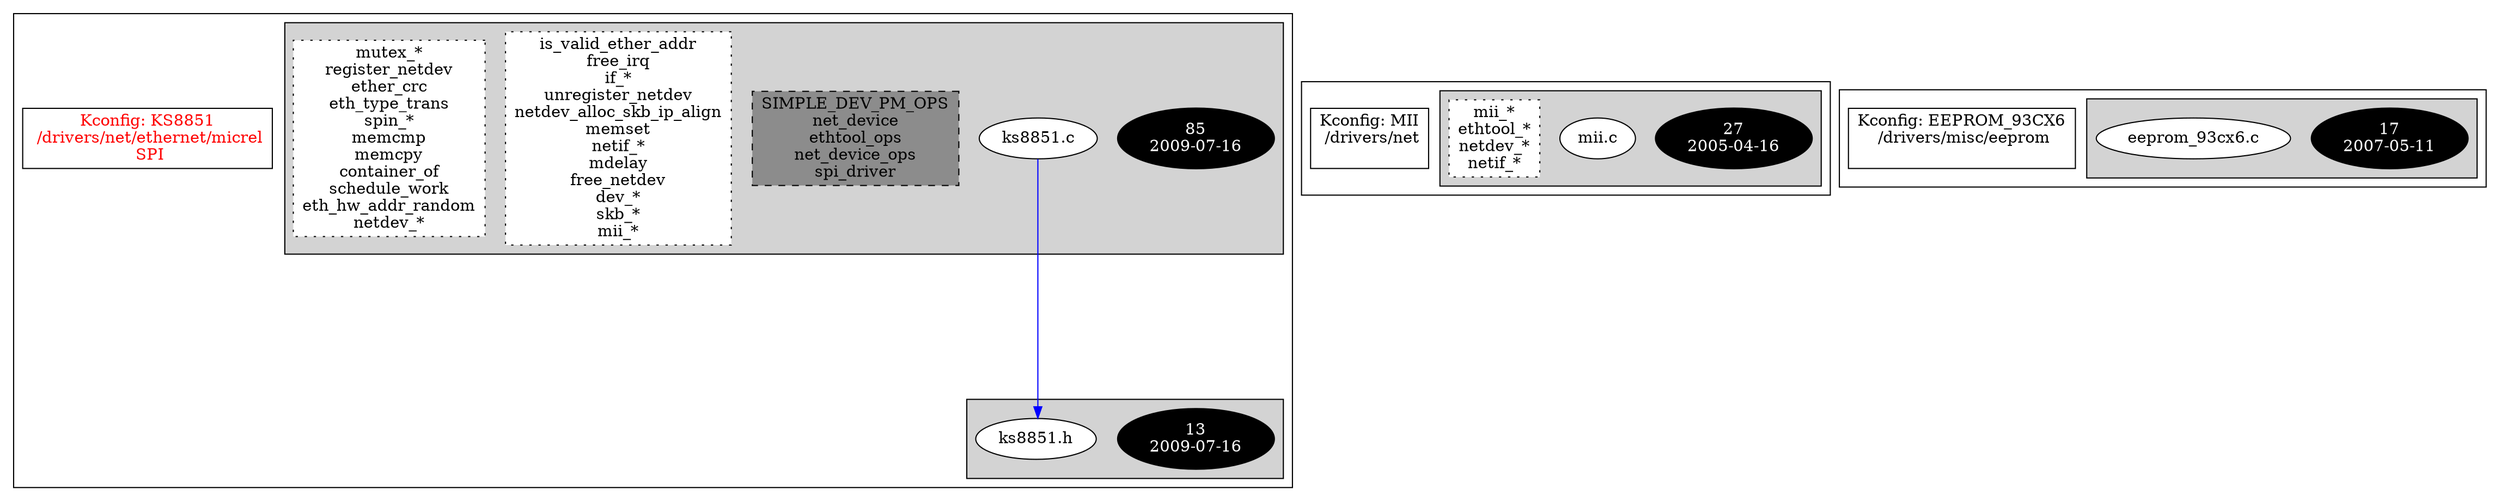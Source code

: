 digraph Driver {
	ranksep=2;
	splines=ortho;
	//Symbol: KS8851
	subgraph "cluster_KS8851"{
		subgraph "cluster_ks8851.h" {
			style=filled
			"commit_ks8851.h" [style=filled, fillcolor=black, fontcolor=white, label="13\n2009-07-16"];
			"ks8851.h" [style=filled, fillcolor=white, fontcolor=black, label="ks8851.h\n"];
		}
		subgraph "cluster_ks8851.c" {
			style=filled
			"commit_ks8851.c" [style=filled, fillcolor=black, fontcolor=white, label="85\n2009-07-16"];
			"ks8851.c" [style=filled, fillcolor=white, fontcolor=black, label="ks8851.c\n"];
			"structs-ks8851.c" [style="filled,dashed" shape=box, fillcolor=grey55, fontcolor=black, label="SIMPLE_DEV_PM_OPS\nnet_device\nethtool_ops\nnet_device_ops\nspi_driver\n"];
			"funccall2-ks8851.c" [style="filled,dotted" shape=box, fillcolor=white, fontcolor=black, label="is_valid_ether_addr\nfree_irq\nif_*\nunregister_netdev\nnetdev_alloc_skb_ip_align\nmemset\nnetif_*\nmdelay\nfree_netdev\ndev_*\nskb_*\nmii_*\n"];
			"funccall1-ks8851.c" [style="filled,dotted" shape=box, fillcolor=white, fontcolor=black, label="mutex_*\nregister_netdev\nether_crc\neth_type_trans\nspin_*\nmemcmp\nmemcpy\ncontainer_of\nschedule_work\neth_hw_addr_random\nnetdev_*\n"];
		}
		"K:KS8851" [label="Kconfig: KS8851\n /drivers/net/ethernet/micrel\n  SPI ", shape=box, fontcolor=red];
	}
	//Symbol: MII
	subgraph "cluster_MII"{
		subgraph "cluster_mii.c" {
			style=filled
			"commit_mii.c" [style=filled, fillcolor=black, fontcolor=white, label="27\n2005-04-16"];
			"mii.c" [style=filled, fillcolor=white, fontcolor=black, label="mii.c\n"];
			"funccall0-mii.c" [style="filled,dotted" shape=box, fillcolor=white, fontcolor=black, label="mii_*\nethtool_*\nnetdev_*\nnetif_*\n"];
		}
		"K:MII" [label="Kconfig: MII\n /drivers/net\n ", shape=box];
	}
	//Symbol: EEPROM_93CX6
	subgraph "cluster_EEPROM_93CX6"{
		subgraph "cluster_eeprom_93cx6.c" {
			style=filled
			"commit_eeprom_93cx6.c" [style=filled, fillcolor=black, fontcolor=white, label="17\n2007-05-11"];
			"eeprom_93cx6.c" [style=filled, fillcolor=white, fontcolor=black, label="eeprom_93cx6.c\n"];
		}
		"K:EEPROM_93CX6" [label="Kconfig: EEPROM_93CX6\n /drivers/misc/eeprom\n ", shape=box];
	}
"ks8851.c" -> "ks8851.h"[color=blue];
}
